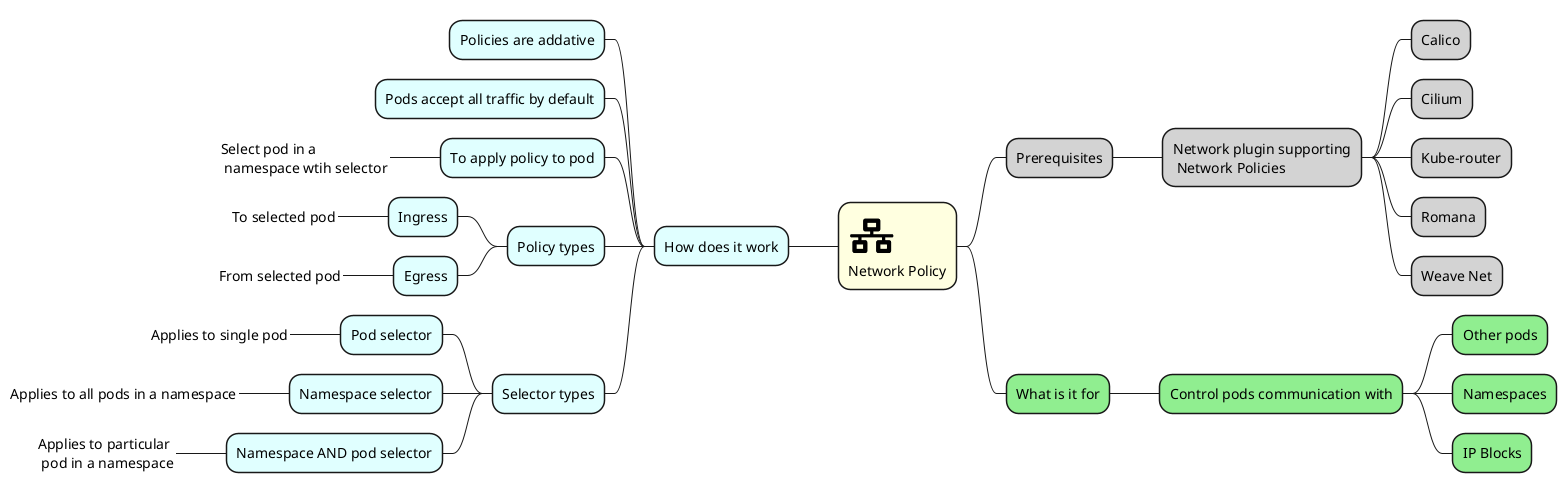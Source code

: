 @startmindmap k8s-network-policy
'Icons
!include <kubernetes/k8s-sprites-labeled-25pct>
!include <tupadr3/font-awesome-5/network_wired>

*[#lightyellow] <$network_wired>\nNetwork Policy

**[#lightgray] Prerequisites
***[#lightgray] Network plugin supporting\n Network Policies
****[#lightgray] Calico
****[#lightgray] Cilium
****[#lightgray] Kube-router
****[#lightgray] Romana
****[#lightgray] Weave Net

**[#lightgreen] What is it for
***[#lightgreen] Control pods communication with
****[#lightgreen] Other pods
****[#lightgreen] Namespaces
****[#lightgreen] IP Blocks

left side

**[#LightCyan] How does it work
***[#LightCyan] Policies are addative
***[#LightCyan] Pods accept all traffic by default
***[#LightCyan] To apply policy to pod
****[#LightCyan]_ Select pod in a\n namespace wtih selector
***[#LightCyan] Policy types
****[#LightCyan] Ingress
*****[#LightCyan]_ To selected pod
****[#LightCyan] Egress
*****[#LightCyan]_ From selected pod
***[#LightCyan] Selector types
****[#LightCyan] Pod selector
*****[#LightCyan]_ Applies to single pod
****[#LightCyan] Namespace selector
*****[#LightCyan]_ Applies to all pods in a namespace
****[#LightCyan] Namespace AND pod selector
*****[#LightCyan]_ Applies to particular\n pod in a namespace
@endmindmap
